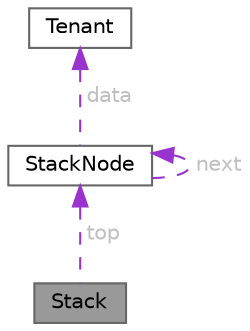 digraph "Stack"
{
 // LATEX_PDF_SIZE
  bgcolor="transparent";
  edge [fontname=Helvetica,fontsize=10,labelfontname=Helvetica,labelfontsize=10];
  node [fontname=Helvetica,fontsize=10,shape=box,height=0.2,width=0.4];
  Node1 [id="Node000001",label="Stack",height=0.2,width=0.4,color="gray40", fillcolor="grey60", style="filled", fontcolor="black",tooltip="Структура стека для хранения данных жильцов."];
  Node2 -> Node1 [id="edge1_Node000001_Node000002",dir="back",color="darkorchid3",style="dashed",tooltip=" ",label=" top",fontcolor="grey" ];
  Node2 [id="Node000002",label="StackNode",height=0.2,width=0.4,color="gray40", fillcolor="white", style="filled",URL="$struct_stack_node.html",tooltip="Структура узла стека."];
  Node3 -> Node2 [id="edge2_Node000002_Node000003",dir="back",color="darkorchid3",style="dashed",tooltip=" ",label=" data",fontcolor="grey" ];
  Node3 [id="Node000003",label="Tenant",height=0.2,width=0.4,color="gray40", fillcolor="white", style="filled",URL="$struct_tenant.html",tooltip="Структура для хранения информации о жильце."];
  Node2 -> Node2 [id="edge3_Node000002_Node000002",dir="back",color="darkorchid3",style="dashed",tooltip=" ",label=" next",fontcolor="grey" ];
}
